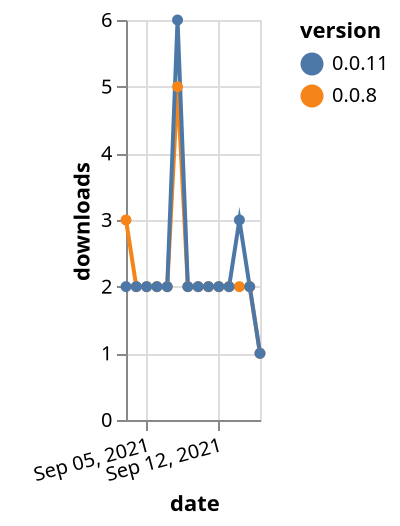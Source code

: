 {"$schema": "https://vega.github.io/schema/vega-lite/v5.json", "description": "A simple bar chart with embedded data.", "data": {"values": [{"date": "2021-09-03", "total": 3224, "delta": 3, "version": "0.0.8"}, {"date": "2021-09-04", "total": 3226, "delta": 2, "version": "0.0.8"}, {"date": "2021-09-05", "total": 3228, "delta": 2, "version": "0.0.8"}, {"date": "2021-09-06", "total": 3230, "delta": 2, "version": "0.0.8"}, {"date": "2021-09-07", "total": 3232, "delta": 2, "version": "0.0.8"}, {"date": "2021-09-08", "total": 3237, "delta": 5, "version": "0.0.8"}, {"date": "2021-09-09", "total": 3239, "delta": 2, "version": "0.0.8"}, {"date": "2021-09-10", "total": 3241, "delta": 2, "version": "0.0.8"}, {"date": "2021-09-11", "total": 3243, "delta": 2, "version": "0.0.8"}, {"date": "2021-09-12", "total": 3245, "delta": 2, "version": "0.0.8"}, {"date": "2021-09-13", "total": 3247, "delta": 2, "version": "0.0.8"}, {"date": "2021-09-14", "total": 3249, "delta": 2, "version": "0.0.8"}, {"date": "2021-09-15", "total": 3251, "delta": 2, "version": "0.0.8"}, {"date": "2021-09-16", "total": 3252, "delta": 1, "version": "0.0.8"}, {"date": "2021-09-03", "total": 3780, "delta": 2, "version": "0.0.11"}, {"date": "2021-09-04", "total": 3782, "delta": 2, "version": "0.0.11"}, {"date": "2021-09-05", "total": 3784, "delta": 2, "version": "0.0.11"}, {"date": "2021-09-06", "total": 3786, "delta": 2, "version": "0.0.11"}, {"date": "2021-09-07", "total": 3788, "delta": 2, "version": "0.0.11"}, {"date": "2021-09-08", "total": 3794, "delta": 6, "version": "0.0.11"}, {"date": "2021-09-09", "total": 3796, "delta": 2, "version": "0.0.11"}, {"date": "2021-09-10", "total": 3798, "delta": 2, "version": "0.0.11"}, {"date": "2021-09-11", "total": 3800, "delta": 2, "version": "0.0.11"}, {"date": "2021-09-12", "total": 3802, "delta": 2, "version": "0.0.11"}, {"date": "2021-09-13", "total": 3804, "delta": 2, "version": "0.0.11"}, {"date": "2021-09-14", "total": 3807, "delta": 3, "version": "0.0.11"}, {"date": "2021-09-15", "total": 3809, "delta": 2, "version": "0.0.11"}, {"date": "2021-09-16", "total": 3810, "delta": 1, "version": "0.0.11"}]}, "width": "container", "mark": {"type": "line", "point": {"filled": true}}, "encoding": {"x": {"field": "date", "type": "temporal", "timeUnit": "yearmonthdate", "title": "date", "axis": {"labelAngle": -15}}, "y": {"field": "delta", "type": "quantitative", "title": "downloads"}, "color": {"field": "version", "type": "nominal"}, "tooltip": {"field": "delta"}}}